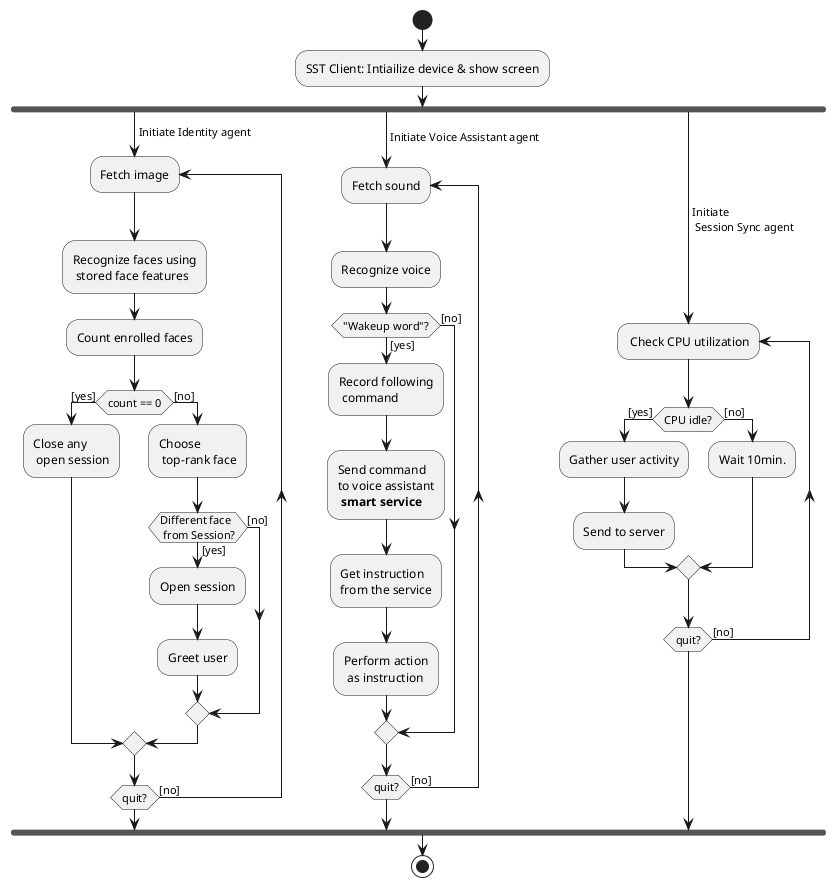 @startuml
start
:SST Client: Intiailize device & show screen;

fork

-> Initiate Identity agent;
repeat:Fetch image;
  :Recognize faces using\n stored face features;

  :Count enrolled faces;

  if (count == 0) then ([yes])
    :Close any
     open session;
  else ([no])
    :Choose
     top-rank face;
    if (Different face\n from Session?) then ([yes])
      :Open session;
      :Greet user;
    else ([no])
    endif
  endif
repeat while (quit?) is ([no])

fork again

-> Initiate Voice Assistant agent;
repeat:Fetch sound;
  :Recognize voice;

  if ("Wakeup word"?) then ([no])
  else ([yes])
    :Record following\n command;
    :Send command\nto voice assistant\n **smart service**;
    :Get instruction\nfrom the service;
    :Perform action\n as instruction;
  endif
repeat while (quit?) is ([no])

fork again

-> Initiate\n Session Sync agent;
repeat: Check CPU utilization;
if (CPU idle?) then ([yes])
  :Gather user activity;
  :Send to server;
else ([no])
  :Wait 10min.;
endif

repeat while (quit?) is ([no])

endfork

stop
@enduml